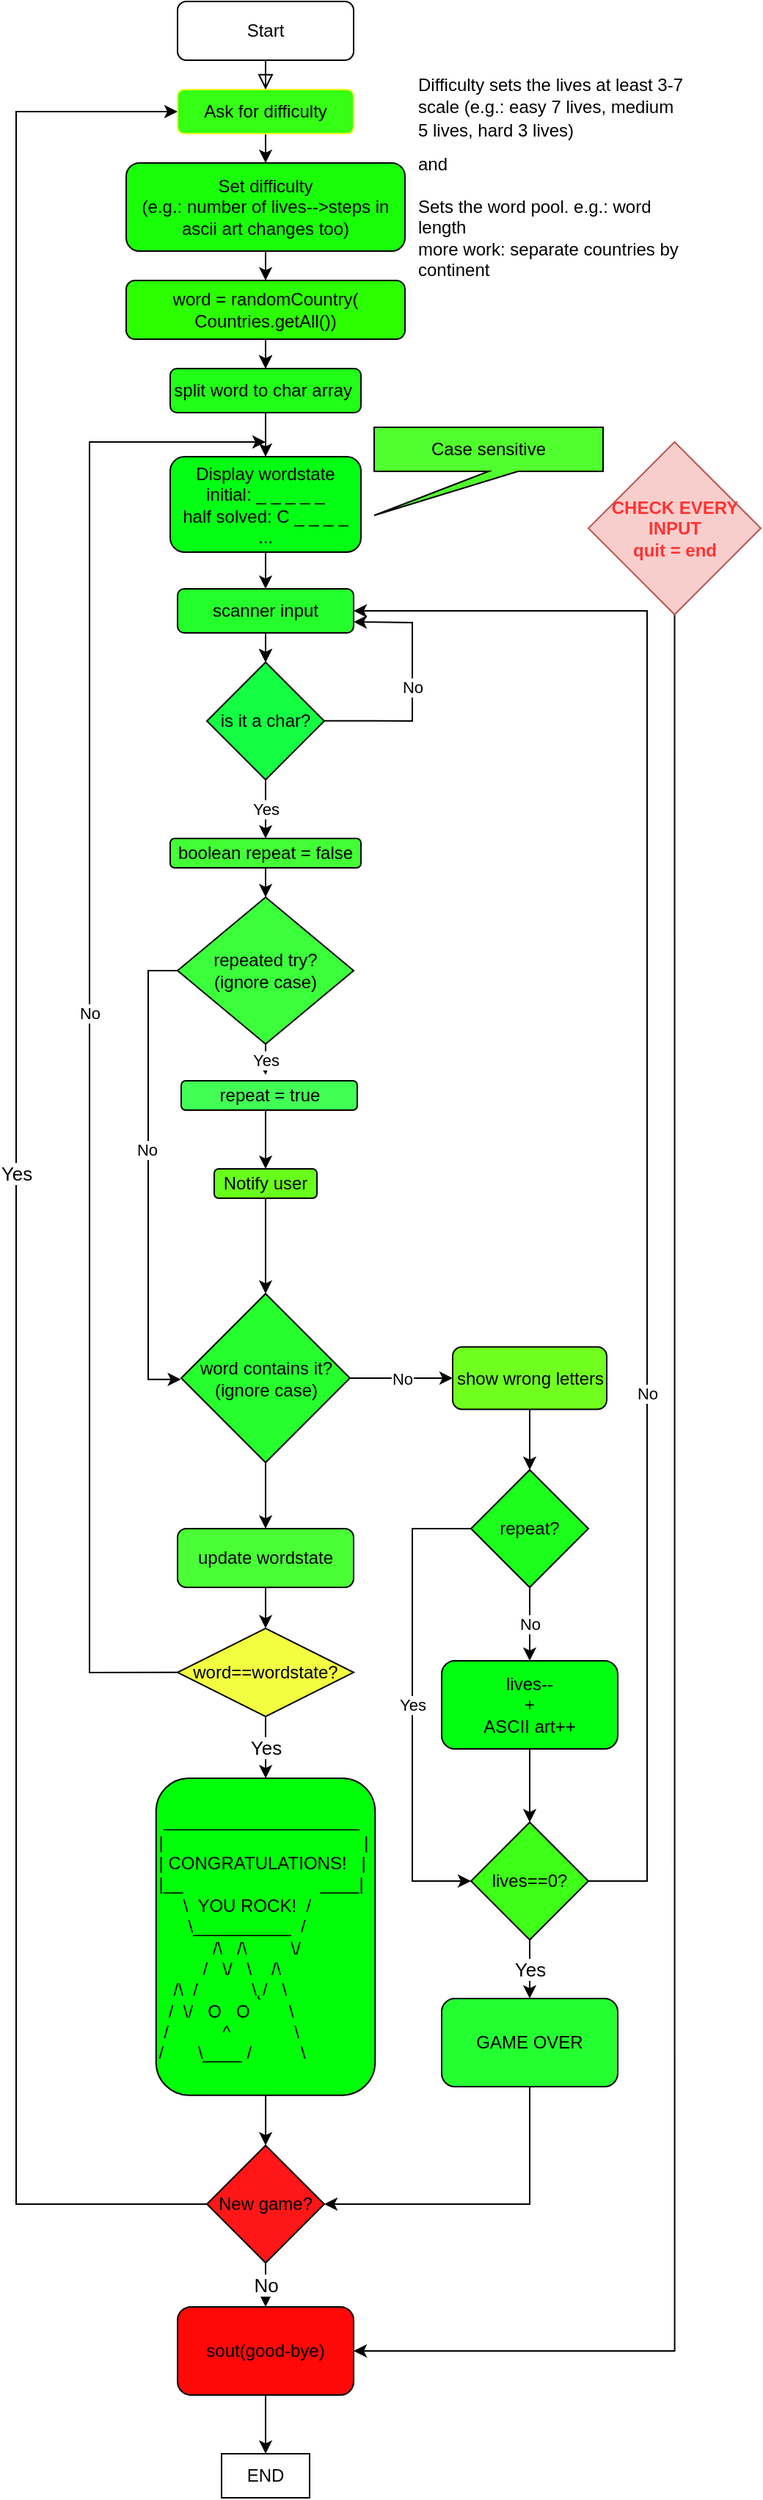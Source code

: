 <mxfile version="20.2.3" type="device"><diagram id="C5RBs43oDa-KdzZeNtuy" name="Page-1"><mxGraphModel dx="1422" dy="762" grid="1" gridSize="10" guides="1" tooltips="1" connect="1" arrows="1" fold="1" page="1" pageScale="1" pageWidth="827" pageHeight="1169" math="0" shadow="0"><root><mxCell id="WIyWlLk6GJQsqaUBKTNV-0"/><mxCell id="WIyWlLk6GJQsqaUBKTNV-1" parent="WIyWlLk6GJQsqaUBKTNV-0"/><mxCell id="WIyWlLk6GJQsqaUBKTNV-2" value="" style="rounded=0;html=1;jettySize=auto;orthogonalLoop=1;fontSize=11;endArrow=block;endFill=0;endSize=8;strokeWidth=1;shadow=0;labelBackgroundColor=none;edgeStyle=orthogonalEdgeStyle;" parent="WIyWlLk6GJQsqaUBKTNV-1" source="WIyWlLk6GJQsqaUBKTNV-3" target="CVo1SqyGIrOw2i-RHTwR-0" edge="1"><mxGeometry relative="1" as="geometry"/></mxCell><mxCell id="WIyWlLk6GJQsqaUBKTNV-3" value="Start" style="rounded=1;whiteSpace=wrap;html=1;fontSize=12;glass=0;strokeWidth=1;shadow=0;" parent="WIyWlLk6GJQsqaUBKTNV-1" vertex="1"><mxGeometry x="160" y="30" width="120" height="40" as="geometry"/></mxCell><mxCell id="CVo1SqyGIrOw2i-RHTwR-4" style="edgeStyle=orthogonalEdgeStyle;rounded=0;orthogonalLoop=1;jettySize=auto;html=1;entryX=0.5;entryY=0;entryDx=0;entryDy=0;" parent="WIyWlLk6GJQsqaUBKTNV-1" source="CVo1SqyGIrOw2i-RHTwR-0" target="CVo1SqyGIrOw2i-RHTwR-3" edge="1"><mxGeometry relative="1" as="geometry"/></mxCell><mxCell id="CVo1SqyGIrOw2i-RHTwR-0" value="Ask for difficulty" style="rounded=1;whiteSpace=wrap;html=1;strokeColor=#FFF71C;fillColor=#34FF14;" parent="WIyWlLk6GJQsqaUBKTNV-1" vertex="1"><mxGeometry x="160" y="90" width="120" height="30" as="geometry"/></mxCell><mxCell id="CVo1SqyGIrOw2i-RHTwR-6" style="edgeStyle=orthogonalEdgeStyle;rounded=0;orthogonalLoop=1;jettySize=auto;html=1;entryX=0.5;entryY=0;entryDx=0;entryDy=0;" parent="WIyWlLk6GJQsqaUBKTNV-1" source="CVo1SqyGIrOw2i-RHTwR-3" target="CVo1SqyGIrOw2i-RHTwR-5" edge="1"><mxGeometry relative="1" as="geometry"/></mxCell><mxCell id="tcUnY38ArUMQPSZd7YhY-0" value="" style="edgeStyle=orthogonalEdgeStyle;rounded=0;orthogonalLoop=1;jettySize=auto;html=1;" edge="1" parent="WIyWlLk6GJQsqaUBKTNV-1" source="CVo1SqyGIrOw2i-RHTwR-3" target="CVo1SqyGIrOw2i-RHTwR-8"><mxGeometry relative="1" as="geometry"/></mxCell><mxCell id="CVo1SqyGIrOw2i-RHTwR-3" value="Set difficulty&lt;br&gt;(e.g.: number of lives--&amp;gt;steps in ascii art changes too)" style="rounded=1;whiteSpace=wrap;html=1;fillColor=#18FF08;" parent="WIyWlLk6GJQsqaUBKTNV-1" vertex="1"><mxGeometry x="125" y="140" width="190" height="60" as="geometry"/></mxCell><mxCell id="CVo1SqyGIrOw2i-RHTwR-9" value="" style="edgeStyle=orthogonalEdgeStyle;rounded=0;orthogonalLoop=1;jettySize=auto;html=1;" parent="WIyWlLk6GJQsqaUBKTNV-1" source="CVo1SqyGIrOw2i-RHTwR-5" target="CVo1SqyGIrOw2i-RHTwR-8" edge="1"><mxGeometry relative="1" as="geometry"/></mxCell><mxCell id="CVo1SqyGIrOw2i-RHTwR-5" value="word = randomCountry( Countries.getAll())" style="rounded=1;whiteSpace=wrap;html=1;fillColor=#2BFF00;" parent="WIyWlLk6GJQsqaUBKTNV-1" vertex="1"><mxGeometry x="125" y="220" width="190" height="40" as="geometry"/></mxCell><mxCell id="CVo1SqyGIrOw2i-RHTwR-64" value="" style="edgeStyle=orthogonalEdgeStyle;rounded=0;comic=0;orthogonalLoop=1;jettySize=auto;html=1;" parent="WIyWlLk6GJQsqaUBKTNV-1" source="CVo1SqyGIrOw2i-RHTwR-8" target="CVo1SqyGIrOw2i-RHTwR-58" edge="1"><mxGeometry relative="1" as="geometry"/></mxCell><mxCell id="CVo1SqyGIrOw2i-RHTwR-8" value="split word to char array&amp;nbsp;" style="rounded=1;whiteSpace=wrap;html=1;fillColor=#21FF19;" parent="WIyWlLk6GJQsqaUBKTNV-1" vertex="1"><mxGeometry x="155" y="280" width="130" height="30" as="geometry"/></mxCell><mxCell id="CVo1SqyGIrOw2i-RHTwR-13" value="" style="edgeStyle=orthogonalEdgeStyle;rounded=0;orthogonalLoop=1;jettySize=auto;html=1;" parent="WIyWlLk6GJQsqaUBKTNV-1" source="CVo1SqyGIrOw2i-RHTwR-10" target="CVo1SqyGIrOw2i-RHTwR-12" edge="1"><mxGeometry relative="1" as="geometry"/></mxCell><mxCell id="CVo1SqyGIrOw2i-RHTwR-66" value="" style="edgeStyle=orthogonalEdgeStyle;rounded=0;comic=0;orthogonalLoop=1;jettySize=auto;html=1;" parent="WIyWlLk6GJQsqaUBKTNV-1" source="CVo1SqyGIrOw2i-RHTwR-10" target="CVo1SqyGIrOw2i-RHTwR-12" edge="1"><mxGeometry relative="1" as="geometry"/></mxCell><mxCell id="CVo1SqyGIrOw2i-RHTwR-10" value="scanner input" style="rounded=1;whiteSpace=wrap;html=1;fillColor=#24FF2B;" parent="WIyWlLk6GJQsqaUBKTNV-1" vertex="1"><mxGeometry x="160" y="430" width="120" height="30" as="geometry"/></mxCell><mxCell id="CVo1SqyGIrOw2i-RHTwR-12" value="is it a char?" style="rhombus;whiteSpace=wrap;html=1;direction=south;fillColor=#14FF43;" parent="WIyWlLk6GJQsqaUBKTNV-1" vertex="1"><mxGeometry x="180" y="480" width="80" height="80" as="geometry"/></mxCell><mxCell id="CVo1SqyGIrOw2i-RHTwR-116" style="edgeStyle=orthogonalEdgeStyle;rounded=0;comic=0;orthogonalLoop=1;jettySize=auto;html=1;entryX=0.5;entryY=0;entryDx=0;entryDy=0;fontColor=#000000;" parent="WIyWlLk6GJQsqaUBKTNV-1" source="CVo1SqyGIrOw2i-RHTwR-15" target="CVo1SqyGIrOw2i-RHTwR-26" edge="1"><mxGeometry relative="1" as="geometry"/></mxCell><mxCell id="CVo1SqyGIrOw2i-RHTwR-15" value="word contains it?&lt;br&gt;(ignore case)" style="rhombus;whiteSpace=wrap;html=1;fillColor=#26FF2D;" parent="WIyWlLk6GJQsqaUBKTNV-1" vertex="1"><mxGeometry x="162.5" y="910" width="115" height="115" as="geometry"/></mxCell><mxCell id="CVo1SqyGIrOw2i-RHTwR-20" value="" style="endArrow=classic;html=1;rounded=0;entryX=1;entryY=0.75;entryDx=0;entryDy=0;" parent="WIyWlLk6GJQsqaUBKTNV-1" target="CVo1SqyGIrOw2i-RHTwR-10" edge="1"><mxGeometry relative="1" as="geometry"><mxPoint x="260" y="519.83" as="sourcePoint"/><mxPoint x="360" y="519.83" as="targetPoint"/><Array as="points"><mxPoint x="320" y="520"/><mxPoint x="320" y="453"/></Array></mxGeometry></mxCell><mxCell id="CVo1SqyGIrOw2i-RHTwR-21" value="No" style="edgeLabel;resizable=0;html=1;align=center;verticalAlign=middle;" parent="CVo1SqyGIrOw2i-RHTwR-20" connectable="0" vertex="1"><mxGeometry relative="1" as="geometry"/></mxCell><mxCell id="CVo1SqyGIrOw2i-RHTwR-70" value="" style="edgeStyle=orthogonalEdgeStyle;rounded=0;comic=0;orthogonalLoop=1;jettySize=auto;html=1;" parent="WIyWlLk6GJQsqaUBKTNV-1" source="CVo1SqyGIrOw2i-RHTwR-26" target="CVo1SqyGIrOw2i-RHTwR-69" edge="1"><mxGeometry relative="1" as="geometry"/></mxCell><mxCell id="CVo1SqyGIrOw2i-RHTwR-26" value="update wordstate" style="rounded=1;whiteSpace=wrap;html=1;fillColor=#4AFF36;" parent="WIyWlLk6GJQsqaUBKTNV-1" vertex="1"><mxGeometry x="160" y="1070" width="120" height="40" as="geometry"/></mxCell><mxCell id="CVo1SqyGIrOw2i-RHTwR-32" value="" style="endArrow=classic;html=1;rounded=0;exitX=1;exitY=0.5;exitDx=0;exitDy=0;entryX=0.5;entryY=0;entryDx=0;entryDy=0;" parent="WIyWlLk6GJQsqaUBKTNV-1" source="CVo1SqyGIrOw2i-RHTwR-12" target="CVo1SqyGIrOw2i-RHTwR-128" edge="1"><mxGeometry relative="1" as="geometry"><mxPoint x="390" y="670" as="sourcePoint"/><mxPoint x="220" y="590" as="targetPoint"/></mxGeometry></mxCell><mxCell id="CVo1SqyGIrOw2i-RHTwR-33" value="Yes" style="edgeLabel;resizable=0;html=1;align=center;verticalAlign=middle;" parent="CVo1SqyGIrOw2i-RHTwR-32" connectable="0" vertex="1"><mxGeometry relative="1" as="geometry"/></mxCell><mxCell id="CVo1SqyGIrOw2i-RHTwR-126" value="" style="edgeStyle=orthogonalEdgeStyle;rounded=0;comic=0;orthogonalLoop=1;jettySize=auto;html=1;fontColor=#000000;" parent="WIyWlLk6GJQsqaUBKTNV-1" source="CVo1SqyGIrOw2i-RHTwR-34" target="CVo1SqyGIrOw2i-RHTwR-124" edge="1"><mxGeometry relative="1" as="geometry"/></mxCell><mxCell id="CVo1SqyGIrOw2i-RHTwR-34" value="show wrong letters" style="rounded=1;whiteSpace=wrap;html=1;fillColor=#71FF1F;" parent="WIyWlLk6GJQsqaUBKTNV-1" vertex="1"><mxGeometry x="347.5" y="946.25" width="105" height="42.5" as="geometry"/></mxCell><mxCell id="CVo1SqyGIrOw2i-RHTwR-133" value="" style="edgeStyle=orthogonalEdgeStyle;rounded=0;comic=0;orthogonalLoop=1;jettySize=auto;html=1;fontSize=13;fontColor=#000000;" parent="WIyWlLk6GJQsqaUBKTNV-1" source="CVo1SqyGIrOw2i-RHTwR-37" target="CVo1SqyGIrOw2i-RHTwR-39" edge="1"><mxGeometry relative="1" as="geometry"/></mxCell><mxCell id="CVo1SqyGIrOw2i-RHTwR-37" value="lives--&lt;br&gt;+&lt;br&gt;ASCII art++" style="rounded=1;whiteSpace=wrap;html=1;fillColor=#00FF11;" parent="WIyWlLk6GJQsqaUBKTNV-1" vertex="1"><mxGeometry x="340" y="1160" width="120" height="60" as="geometry"/></mxCell><mxCell id="CVo1SqyGIrOw2i-RHTwR-100" style="edgeStyle=orthogonalEdgeStyle;rounded=0;comic=0;orthogonalLoop=1;jettySize=auto;html=1;exitX=1;exitY=0.5;exitDx=0;exitDy=0;entryX=1;entryY=0.5;entryDx=0;entryDy=0;fontColor=#000000;metaEdit=1;" parent="WIyWlLk6GJQsqaUBKTNV-1" source="CVo1SqyGIrOw2i-RHTwR-39" target="CVo1SqyGIrOw2i-RHTwR-10" edge="1"><mxGeometry relative="1" as="geometry"><Array as="points"><mxPoint x="480" y="1310"/><mxPoint x="480" y="445"/></Array></mxGeometry></mxCell><mxCell id="CVo1SqyGIrOw2i-RHTwR-130" value="No" style="edgeLabel;html=1;align=center;verticalAlign=middle;resizable=0;points=[];fontColor=#000000;" parent="CVo1SqyGIrOw2i-RHTwR-100" vertex="1" connectable="0"><mxGeometry x="-0.327" relative="1" as="geometry"><mxPoint as="offset"/></mxGeometry></mxCell><mxCell id="CVo1SqyGIrOw2i-RHTwR-134" value="Yes" style="edgeStyle=orthogonalEdgeStyle;rounded=0;comic=0;orthogonalLoop=1;jettySize=auto;html=1;fontSize=13;fontColor=#000000;" parent="WIyWlLk6GJQsqaUBKTNV-1" source="CVo1SqyGIrOw2i-RHTwR-39" target="CVo1SqyGIrOw2i-RHTwR-43" edge="1"><mxGeometry relative="1" as="geometry"/></mxCell><mxCell id="CVo1SqyGIrOw2i-RHTwR-39" value="lives==0?" style="rhombus;whiteSpace=wrap;html=1;fillColor=#3EFF17;" parent="WIyWlLk6GJQsqaUBKTNV-1" vertex="1"><mxGeometry x="360" y="1270" width="80" height="80" as="geometry"/></mxCell><mxCell id="CVo1SqyGIrOw2i-RHTwR-49" value="" style="edgeStyle=orthogonalEdgeStyle;rounded=0;comic=0;orthogonalLoop=1;jettySize=auto;html=1;entryX=1;entryY=0.5;entryDx=0;entryDy=0;" parent="WIyWlLk6GJQsqaUBKTNV-1" source="CVo1SqyGIrOw2i-RHTwR-43" target="CVo1SqyGIrOw2i-RHTwR-45" edge="1"><mxGeometry relative="1" as="geometry"><mxPoint x="400" y="1544.615" as="targetPoint"/><Array as="points"><mxPoint x="400" y="1530"/></Array></mxGeometry></mxCell><mxCell id="CVo1SqyGIrOw2i-RHTwR-43" value="GAME OVER" style="rounded=1;whiteSpace=wrap;html=1;fillColor=#24FF32;" parent="WIyWlLk6GJQsqaUBKTNV-1" vertex="1"><mxGeometry x="340" y="1390" width="120" height="60" as="geometry"/></mxCell><mxCell id="CVo1SqyGIrOw2i-RHTwR-136" value="Yes" style="edgeStyle=orthogonalEdgeStyle;rounded=0;comic=0;orthogonalLoop=1;jettySize=auto;html=1;exitX=0;exitY=0.5;exitDx=0;exitDy=0;fontSize=13;fontColor=#000000;entryX=0;entryY=0.5;entryDx=0;entryDy=0;" parent="WIyWlLk6GJQsqaUBKTNV-1" source="CVo1SqyGIrOw2i-RHTwR-45" target="CVo1SqyGIrOw2i-RHTwR-0" edge="1"><mxGeometry relative="1" as="geometry"><mxPoint x="50" y="80" as="targetPoint"/><Array as="points"><mxPoint x="50" y="1530"/><mxPoint x="50" y="105"/></Array></mxGeometry></mxCell><mxCell id="CVo1SqyGIrOw2i-RHTwR-137" value="No" style="edgeStyle=orthogonalEdgeStyle;rounded=0;comic=0;orthogonalLoop=1;jettySize=auto;html=1;fontSize=13;fontColor=#000000;" parent="WIyWlLk6GJQsqaUBKTNV-1" source="CVo1SqyGIrOw2i-RHTwR-45" target="CVo1SqyGIrOw2i-RHTwR-82" edge="1"><mxGeometry relative="1" as="geometry"/></mxCell><mxCell id="CVo1SqyGIrOw2i-RHTwR-45" value="New game?" style="rhombus;whiteSpace=wrap;html=1;fillColor=#FF1717;" parent="WIyWlLk6GJQsqaUBKTNV-1" vertex="1"><mxGeometry x="180" y="1490" width="80" height="80" as="geometry"/></mxCell><mxCell id="CVo1SqyGIrOw2i-RHTwR-54" value="END" style="rounded=0;whiteSpace=wrap;html=1;" parent="WIyWlLk6GJQsqaUBKTNV-1" vertex="1"><mxGeometry x="190" y="1700" width="60" height="30" as="geometry"/></mxCell><mxCell id="CVo1SqyGIrOw2i-RHTwR-67" style="edgeStyle=orthogonalEdgeStyle;rounded=0;comic=0;orthogonalLoop=1;jettySize=auto;html=1;" parent="WIyWlLk6GJQsqaUBKTNV-1" source="CVo1SqyGIrOw2i-RHTwR-58" target="CVo1SqyGIrOw2i-RHTwR-10" edge="1"><mxGeometry relative="1" as="geometry"><Array as="points"><mxPoint x="220" y="420"/><mxPoint x="220" y="420"/></Array></mxGeometry></mxCell><mxCell id="CVo1SqyGIrOw2i-RHTwR-58" value="Display wordstate&lt;br&gt;initial: _ _ _ _ _&lt;br&gt;half solved: C _ _ _ _&lt;br&gt;..." style="rounded=1;whiteSpace=wrap;html=1;fillColor=#03FF13;" parent="WIyWlLk6GJQsqaUBKTNV-1" vertex="1"><mxGeometry x="155" y="340" width="130" height="65" as="geometry"/></mxCell><mxCell id="CVo1SqyGIrOw2i-RHTwR-68" value="Case sensitive" style="shape=callout;whiteSpace=wrap;html=1;perimeter=calloutPerimeter;position2=0;fillColor=#51FF2E;" parent="WIyWlLk6GJQsqaUBKTNV-1" vertex="1"><mxGeometry x="294" y="320" width="156" height="60" as="geometry"/></mxCell><mxCell id="CVo1SqyGIrOw2i-RHTwR-132" value="Yes" style="edgeStyle=orthogonalEdgeStyle;rounded=0;comic=0;orthogonalLoop=1;jettySize=auto;html=1;fontSize=13;fontColor=#000000;" parent="WIyWlLk6GJQsqaUBKTNV-1" source="CVo1SqyGIrOw2i-RHTwR-69" target="CVo1SqyGIrOw2i-RHTwR-71" edge="1"><mxGeometry relative="1" as="geometry"/></mxCell><mxCell id="CVo1SqyGIrOw2i-RHTwR-69" value="word==wordstate?" style="rhombus;whiteSpace=wrap;html=1;fillColor=#F2FF40;" parent="WIyWlLk6GJQsqaUBKTNV-1" vertex="1"><mxGeometry x="160" y="1137.91" width="120" height="60" as="geometry"/></mxCell><mxCell id="CVo1SqyGIrOw2i-RHTwR-135" value="" style="edgeStyle=orthogonalEdgeStyle;rounded=0;comic=0;orthogonalLoop=1;jettySize=auto;html=1;fontSize=13;fontColor=#000000;" parent="WIyWlLk6GJQsqaUBKTNV-1" source="CVo1SqyGIrOw2i-RHTwR-71" target="CVo1SqyGIrOw2i-RHTwR-45" edge="1"><mxGeometry relative="1" as="geometry"/></mxCell><mxCell id="CVo1SqyGIrOw2i-RHTwR-71" value="&lt;div style=&quot;text-align: left;&quot;&gt;&amp;nbsp;____________________&lt;/div&gt;&lt;div style=&quot;text-align: left;&quot;&gt;&lt;span style=&quot;background-color: initial;&quot;&gt;|&amp;nbsp; &amp;nbsp; &amp;nbsp; &amp;nbsp; &amp;nbsp; &amp;nbsp; &amp;nbsp; &amp;nbsp; &amp;nbsp; &amp;nbsp; &amp;nbsp; &amp;nbsp; &amp;nbsp; &amp;nbsp; &amp;nbsp; &amp;nbsp; &amp;nbsp; &amp;nbsp; &amp;nbsp; &amp;nbsp; &amp;nbsp;|&lt;/span&gt;&lt;/div&gt;&lt;div style=&quot;text-align: left;&quot;&gt;&lt;span style=&quot;background-color: initial;&quot;&gt;| CONGRATULATIONS!&amp;nbsp; &amp;nbsp;|&amp;nbsp;&lt;/span&gt;&lt;/div&gt;&lt;div style=&quot;text-align: left;&quot;&gt;&lt;span style=&quot;background-color: initial;&quot;&gt;|__&amp;nbsp; &amp;nbsp; &amp;nbsp; &amp;nbsp; &amp;nbsp; &amp;nbsp; &amp;nbsp; &amp;nbsp; &amp;nbsp; &amp;nbsp; &amp;nbsp; &amp;nbsp; &amp;nbsp; &amp;nbsp; ____|&lt;/span&gt;&lt;/div&gt;&lt;div style=&quot;text-align: left;&quot;&gt;&lt;span style=&quot;background-color: initial;&quot;&gt;&amp;nbsp; &amp;nbsp; &amp;nbsp;\&amp;nbsp; YOU ROCK!&amp;nbsp; /&lt;/span&gt;&lt;/div&gt;&lt;div style=&quot;text-align: left;&quot;&gt;&lt;span style=&quot;background-color: initial;&quot;&gt;&amp;nbsp; &amp;nbsp; &amp;nbsp; \__________&amp;nbsp; /&lt;/span&gt;&lt;/div&gt;&lt;div style=&quot;text-align: left;&quot;&gt;&amp;nbsp; &amp;nbsp; &amp;nbsp; &amp;nbsp; &amp;nbsp; &amp;nbsp;/\&amp;nbsp; &amp;nbsp;/\&amp;nbsp; &amp;nbsp; &amp;nbsp; &amp;nbsp; &amp;nbsp;\/&lt;/div&gt;&lt;div style=&quot;text-align: left;&quot;&gt;&amp;nbsp; &amp;nbsp; &amp;nbsp; &amp;nbsp; &amp;nbsp;/&amp;nbsp; &amp;nbsp;\/&amp;nbsp; &amp;nbsp;\&amp;nbsp; &amp;nbsp; /\&lt;/div&gt;&lt;div style=&quot;text-align: left;&quot;&gt;&lt;span style=&quot;background-color: initial;&quot;&gt;&amp;nbsp; &amp;nbsp;/\&amp;nbsp; /&amp;nbsp; &amp;nbsp; &amp;nbsp; &amp;nbsp; &amp;nbsp; &amp;nbsp;\˛/&amp;nbsp; &amp;nbsp;\&lt;/span&gt;&lt;/div&gt;&lt;div style=&quot;text-align: left;&quot;&gt;&lt;span style=&quot;background-color: initial;&quot;&gt;&amp;nbsp; /&amp;nbsp; \/&amp;nbsp; &amp;nbsp;O&amp;nbsp; &amp;nbsp;O&amp;nbsp; &amp;nbsp; &amp;nbsp; &amp;nbsp; \&lt;/span&gt;&lt;/div&gt;&lt;div style=&quot;text-align: left;&quot;&gt;&lt;span style=&quot;background-color: initial;&quot;&gt;&amp;nbsp;/&amp;nbsp; &amp;nbsp; &amp;nbsp; &amp;nbsp; &amp;nbsp; &amp;nbsp;^&amp;nbsp; &amp;nbsp; &amp;nbsp; &amp;nbsp; &amp;nbsp; &amp;nbsp; &amp;nbsp;\&lt;/span&gt;&lt;/div&gt;&lt;div style=&quot;text-align: left;&quot;&gt;&lt;span style=&quot;background-color: initial;&quot;&gt;/&amp;nbsp; &amp;nbsp; &amp;nbsp; &amp;nbsp;\____ /&amp;nbsp; &amp;nbsp; &amp;nbsp; &amp;nbsp; &amp;nbsp; \&lt;/span&gt;&lt;/div&gt;" style="rounded=1;whiteSpace=wrap;html=1;fillColor=#00FF08;" parent="WIyWlLk6GJQsqaUBKTNV-1" vertex="1"><mxGeometry x="145.38" y="1240" width="149.25" height="215.83" as="geometry"/></mxCell><mxCell id="CVo1SqyGIrOw2i-RHTwR-79" value="" style="endArrow=classic;html=1;rounded=0;exitX=0;exitY=0.5;exitDx=0;exitDy=0;" parent="WIyWlLk6GJQsqaUBKTNV-1" source="CVo1SqyGIrOw2i-RHTwR-69" edge="1"><mxGeometry relative="1" as="geometry"><mxPoint x="270" y="529.83" as="sourcePoint"/><mxPoint x="220" y="330" as="targetPoint"/><Array as="points"><mxPoint x="100" y="1168"/><mxPoint x="100" y="330"/></Array></mxGeometry></mxCell><mxCell id="CVo1SqyGIrOw2i-RHTwR-80" value="No" style="edgeLabel;resizable=0;html=1;align=center;verticalAlign=middle;" parent="CVo1SqyGIrOw2i-RHTwR-79" connectable="0" vertex="1"><mxGeometry relative="1" as="geometry"/></mxCell><mxCell id="CVo1SqyGIrOw2i-RHTwR-85" value="" style="edgeStyle=orthogonalEdgeStyle;rounded=0;comic=0;orthogonalLoop=1;jettySize=auto;html=1;fontColor=#000000;exitX=0.5;exitY=1;exitDx=0;exitDy=0;" parent="WIyWlLk6GJQsqaUBKTNV-1" source="CVo1SqyGIrOw2i-RHTwR-82" target="CVo1SqyGIrOw2i-RHTwR-54" edge="1"><mxGeometry relative="1" as="geometry"/></mxCell><mxCell id="CVo1SqyGIrOw2i-RHTwR-82" value="&lt;font color=&quot;#000000&quot;&gt;sout(good-bye)&lt;/font&gt;" style="rounded=1;whiteSpace=wrap;html=1;fontColor=#FF3333;fillColor=#FF0808;" parent="WIyWlLk6GJQsqaUBKTNV-1" vertex="1"><mxGeometry x="160.01" y="1600" width="120" height="60" as="geometry"/></mxCell><mxCell id="CVo1SqyGIrOw2i-RHTwR-90" value="" style="edgeStyle=orthogonalEdgeStyle;rounded=0;comic=0;orthogonalLoop=1;jettySize=auto;html=1;fontColor=#000000;exitX=0.5;exitY=1;exitDx=0;exitDy=0;entryX=1;entryY=0.5;entryDx=0;entryDy=0;" parent="WIyWlLk6GJQsqaUBKTNV-1" source="CVo1SqyGIrOw2i-RHTwR-87" target="CVo1SqyGIrOw2i-RHTwR-82" edge="1"><mxGeometry relative="1" as="geometry"><mxPoint x="705" y="430" as="sourcePoint"/></mxGeometry></mxCell><mxCell id="CVo1SqyGIrOw2i-RHTwR-87" value="&lt;span style=&quot;color: rgb(255, 51, 51); font-weight: 700;&quot;&gt;CHECK EVERY INPUT&lt;/span&gt;&lt;br style=&quot;color: rgb(255, 51, 51); font-weight: 700;&quot;&gt;&lt;span style=&quot;color: rgb(255, 51, 51); font-weight: 700;&quot;&gt;quit = end&lt;/span&gt;" style="rhombus;whiteSpace=wrap;html=1;fillColor=#f8cecc;strokeColor=#b85450;" parent="WIyWlLk6GJQsqaUBKTNV-1" vertex="1"><mxGeometry x="440" y="330" width="117.5" height="117.5" as="geometry"/></mxCell><mxCell id="CVo1SqyGIrOw2i-RHTwR-109" value="Yes" style="edgeStyle=orthogonalEdgeStyle;rounded=0;comic=0;orthogonalLoop=1;jettySize=auto;html=1;fontColor=#000000;entryX=0.48;entryY=-0.2;entryDx=0;entryDy=0;entryPerimeter=0;" parent="WIyWlLk6GJQsqaUBKTNV-1" source="CVo1SqyGIrOw2i-RHTwR-91" target="CVo1SqyGIrOw2i-RHTwR-122" edge="1"><mxGeometry relative="1" as="geometry"><mxPoint x="220" y="755" as="targetPoint"/></mxGeometry></mxCell><mxCell id="CVo1SqyGIrOw2i-RHTwR-113" style="edgeStyle=orthogonalEdgeStyle;rounded=0;comic=0;orthogonalLoop=1;jettySize=auto;html=1;fontColor=#000000;entryX=-0.002;entryY=0.508;entryDx=0;entryDy=0;entryPerimeter=0;" parent="WIyWlLk6GJQsqaUBKTNV-1" source="CVo1SqyGIrOw2i-RHTwR-91" target="CVo1SqyGIrOw2i-RHTwR-15" edge="1"><mxGeometry relative="1" as="geometry"><mxPoint x="160" y="800" as="targetPoint"/><Array as="points"><mxPoint x="140" y="690"/><mxPoint x="140" y="968"/></Array></mxGeometry></mxCell><mxCell id="CVo1SqyGIrOw2i-RHTwR-114" value="No" style="edgeLabel;html=1;align=center;verticalAlign=middle;resizable=0;points=[];fontColor=#000000;" parent="CVo1SqyGIrOw2i-RHTwR-113" vertex="1" connectable="0"><mxGeometry x="-0.114" y="-1" relative="1" as="geometry"><mxPoint as="offset"/></mxGeometry></mxCell><mxCell id="CVo1SqyGIrOw2i-RHTwR-91" value="repeated try?&lt;br&gt;(ignore case)" style="rhombus;whiteSpace=wrap;html=1;fillColor=#3BFF3B;" parent="WIyWlLk6GJQsqaUBKTNV-1" vertex="1"><mxGeometry x="160" y="640" width="120" height="100" as="geometry"/></mxCell><mxCell id="CVo1SqyGIrOw2i-RHTwR-92" value="" style="endArrow=classic;html=1;rounded=0;exitX=1;exitY=0.5;exitDx=0;exitDy=0;entryX=0;entryY=0.5;entryDx=0;entryDy=0;" parent="WIyWlLk6GJQsqaUBKTNV-1" source="CVo1SqyGIrOw2i-RHTwR-15" target="CVo1SqyGIrOw2i-RHTwR-34" edge="1"><mxGeometry relative="1" as="geometry"><mxPoint x="750" y="747.5" as="sourcePoint"/><mxPoint x="340" y="968" as="targetPoint"/></mxGeometry></mxCell><mxCell id="CVo1SqyGIrOw2i-RHTwR-93" value="No" style="edgeLabel;resizable=0;html=1;align=center;verticalAlign=middle;" parent="CVo1SqyGIrOw2i-RHTwR-92" connectable="0" vertex="1"><mxGeometry relative="1" as="geometry"/></mxCell><mxCell id="CVo1SqyGIrOw2i-RHTwR-110" value="" style="edgeStyle=orthogonalEdgeStyle;rounded=0;comic=0;orthogonalLoop=1;jettySize=auto;html=1;fontColor=#000000;" parent="WIyWlLk6GJQsqaUBKTNV-1" source="CVo1SqyGIrOw2i-RHTwR-108" target="CVo1SqyGIrOw2i-RHTwR-15" edge="1"><mxGeometry relative="1" as="geometry"/></mxCell><mxCell id="CVo1SqyGIrOw2i-RHTwR-108" value="Notify user" style="rounded=1;whiteSpace=wrap;html=1;fontColor=#000000;fillColor=#68FF1C;" parent="WIyWlLk6GJQsqaUBKTNV-1" vertex="1"><mxGeometry x="185" y="825" width="70" height="20" as="geometry"/></mxCell><mxCell id="CVo1SqyGIrOw2i-RHTwR-123" value="" style="edgeStyle=orthogonalEdgeStyle;rounded=0;comic=0;orthogonalLoop=1;jettySize=auto;html=1;fontColor=#000000;" parent="WIyWlLk6GJQsqaUBKTNV-1" source="CVo1SqyGIrOw2i-RHTwR-122" target="CVo1SqyGIrOw2i-RHTwR-108" edge="1"><mxGeometry relative="1" as="geometry"><Array as="points"><mxPoint x="220" y="795"/><mxPoint x="220" y="795"/></Array></mxGeometry></mxCell><mxCell id="CVo1SqyGIrOw2i-RHTwR-122" value="repeat = true" style="rounded=1;whiteSpace=wrap;html=1;fontColor=#000000;fillColor=#42FF55;" parent="WIyWlLk6GJQsqaUBKTNV-1" vertex="1"><mxGeometry x="162.5" y="765" width="120" height="20" as="geometry"/></mxCell><mxCell id="CVo1SqyGIrOw2i-RHTwR-125" value="No" style="edgeStyle=orthogonalEdgeStyle;rounded=0;comic=0;orthogonalLoop=1;jettySize=auto;html=1;entryX=0.5;entryY=0;entryDx=0;entryDy=0;fontColor=#000000;exitX=0.5;exitY=1;exitDx=0;exitDy=0;" parent="WIyWlLk6GJQsqaUBKTNV-1" source="CVo1SqyGIrOw2i-RHTwR-124" target="CVo1SqyGIrOw2i-RHTwR-37" edge="1"><mxGeometry relative="1" as="geometry"><mxPoint x="368" y="1120" as="sourcePoint"/></mxGeometry></mxCell><mxCell id="CVo1SqyGIrOw2i-RHTwR-127" value="Yes" style="edgeStyle=orthogonalEdgeStyle;rounded=0;comic=0;orthogonalLoop=1;jettySize=auto;html=1;exitX=0;exitY=0.5;exitDx=0;exitDy=0;fontColor=#000000;entryX=0;entryY=0.5;entryDx=0;entryDy=0;" parent="WIyWlLk6GJQsqaUBKTNV-1" source="CVo1SqyGIrOw2i-RHTwR-124" target="CVo1SqyGIrOw2i-RHTwR-39" edge="1"><mxGeometry relative="1" as="geometry"><mxPoint x="740" y="1010" as="targetPoint"/><Array as="points"><mxPoint x="320" y="1070"/><mxPoint x="320" y="1310"/></Array></mxGeometry></mxCell><mxCell id="CVo1SqyGIrOw2i-RHTwR-124" value="repeat?" style="rhombus;whiteSpace=wrap;html=1;fontColor=#000000;fillColor=#1CFF1C;" parent="WIyWlLk6GJQsqaUBKTNV-1" vertex="1"><mxGeometry x="360" y="1030" width="80" height="80" as="geometry"/></mxCell><mxCell id="CVo1SqyGIrOw2i-RHTwR-129" value="" style="edgeStyle=orthogonalEdgeStyle;rounded=0;comic=0;orthogonalLoop=1;jettySize=auto;html=1;fontColor=#000000;" parent="WIyWlLk6GJQsqaUBKTNV-1" source="CVo1SqyGIrOw2i-RHTwR-128" target="CVo1SqyGIrOw2i-RHTwR-91" edge="1"><mxGeometry relative="1" as="geometry"/></mxCell><mxCell id="CVo1SqyGIrOw2i-RHTwR-128" value="boolean repeat = false" style="rounded=1;whiteSpace=wrap;html=1;fontColor=#000000;fillColor=#43FF36;" parent="WIyWlLk6GJQsqaUBKTNV-1" vertex="1"><mxGeometry x="155" y="600" width="130" height="20" as="geometry"/></mxCell><mxCell id="CVo1SqyGIrOw2i-RHTwR-131" value="&lt;h1 style=&quot;font-size: 13px;&quot;&gt;&lt;span style=&quot;background-color: initial; font-size: 12px; font-weight: normal;&quot;&gt;Difficulty sets the lives at least 3-7 scale (e.g.: easy 7 lives, medium 5 lives, hard 3 lives)&amp;nbsp;&lt;/span&gt;&lt;/h1&gt;&lt;div&gt;and&lt;/div&gt;&lt;div&gt;&lt;br&gt;&lt;/div&gt;&lt;div&gt;Sets the word pool. e.g.: word length&lt;/div&gt;&lt;div&gt;more work: separate countries by continent&amp;nbsp;&amp;nbsp;&lt;/div&gt;" style="text;html=1;strokeColor=none;fillColor=none;spacing=5;spacingTop=-20;whiteSpace=wrap;overflow=hidden;rounded=0;fontColor=#000000;" parent="WIyWlLk6GJQsqaUBKTNV-1" vertex="1"><mxGeometry x="319" y="80" width="190" height="160" as="geometry"/></mxCell></root></mxGraphModel></diagram></mxfile>